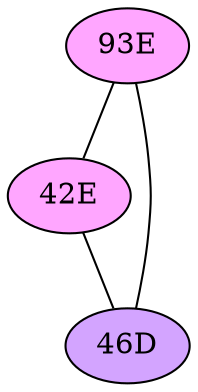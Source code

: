 // The Round Table
graph {
	"93E" [fillcolor="#FFA6FF" style=radial]
	"42E" [fillcolor="#FFA6FF" style=radial]
	"93E" -- "42E" [penwidth=1]
	"93E" [fillcolor="#FFA6FF" style=radial]
	"46D" [fillcolor="#D3A4FF" style=radial]
	"93E" -- "46D" [penwidth=1]
	"42E" [fillcolor="#FFA6FF" style=radial]
	"46D" [fillcolor="#D3A4FF" style=radial]
	"42E" -- "46D" [penwidth=1]
}
